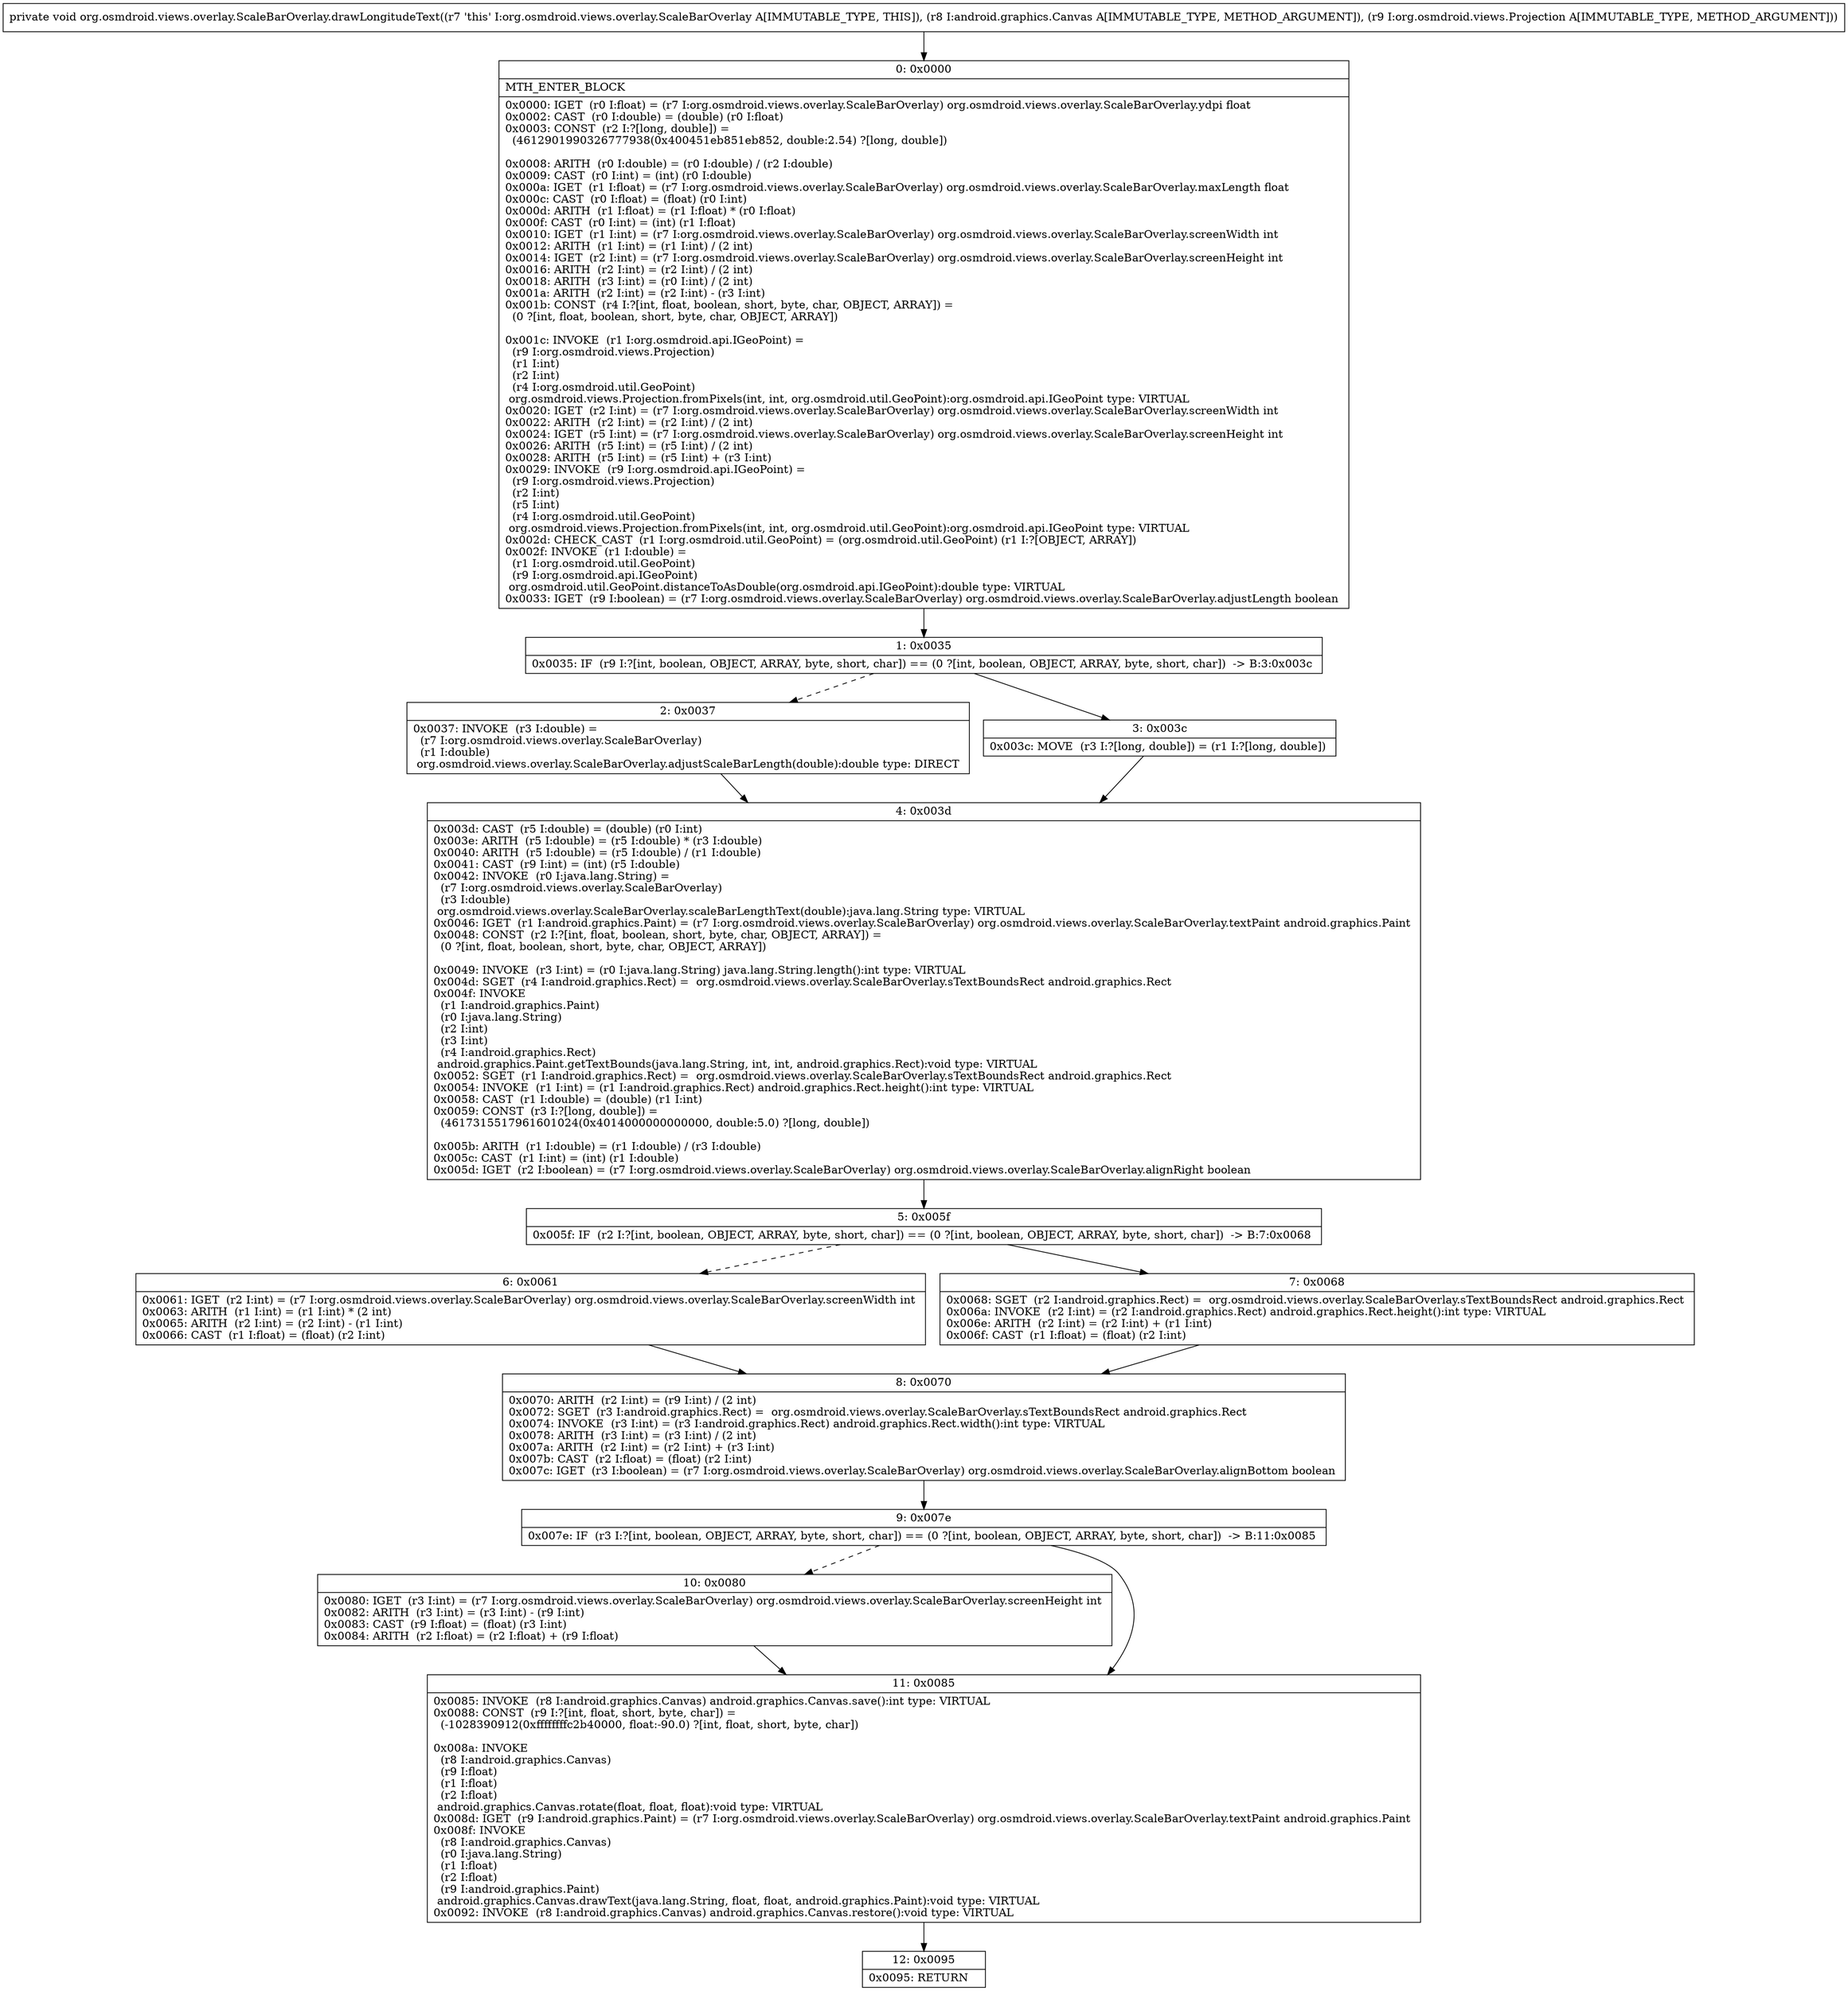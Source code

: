 digraph "CFG fororg.osmdroid.views.overlay.ScaleBarOverlay.drawLongitudeText(Landroid\/graphics\/Canvas;Lorg\/osmdroid\/views\/Projection;)V" {
Node_0 [shape=record,label="{0\:\ 0x0000|MTH_ENTER_BLOCK\l|0x0000: IGET  (r0 I:float) = (r7 I:org.osmdroid.views.overlay.ScaleBarOverlay) org.osmdroid.views.overlay.ScaleBarOverlay.ydpi float \l0x0002: CAST  (r0 I:double) = (double) (r0 I:float) \l0x0003: CONST  (r2 I:?[long, double]) = \l  (4612901990326777938(0x400451eb851eb852, double:2.54) ?[long, double])\l \l0x0008: ARITH  (r0 I:double) = (r0 I:double) \/ (r2 I:double) \l0x0009: CAST  (r0 I:int) = (int) (r0 I:double) \l0x000a: IGET  (r1 I:float) = (r7 I:org.osmdroid.views.overlay.ScaleBarOverlay) org.osmdroid.views.overlay.ScaleBarOverlay.maxLength float \l0x000c: CAST  (r0 I:float) = (float) (r0 I:int) \l0x000d: ARITH  (r1 I:float) = (r1 I:float) * (r0 I:float) \l0x000f: CAST  (r0 I:int) = (int) (r1 I:float) \l0x0010: IGET  (r1 I:int) = (r7 I:org.osmdroid.views.overlay.ScaleBarOverlay) org.osmdroid.views.overlay.ScaleBarOverlay.screenWidth int \l0x0012: ARITH  (r1 I:int) = (r1 I:int) \/ (2 int) \l0x0014: IGET  (r2 I:int) = (r7 I:org.osmdroid.views.overlay.ScaleBarOverlay) org.osmdroid.views.overlay.ScaleBarOverlay.screenHeight int \l0x0016: ARITH  (r2 I:int) = (r2 I:int) \/ (2 int) \l0x0018: ARITH  (r3 I:int) = (r0 I:int) \/ (2 int) \l0x001a: ARITH  (r2 I:int) = (r2 I:int) \- (r3 I:int) \l0x001b: CONST  (r4 I:?[int, float, boolean, short, byte, char, OBJECT, ARRAY]) = \l  (0 ?[int, float, boolean, short, byte, char, OBJECT, ARRAY])\l \l0x001c: INVOKE  (r1 I:org.osmdroid.api.IGeoPoint) = \l  (r9 I:org.osmdroid.views.Projection)\l  (r1 I:int)\l  (r2 I:int)\l  (r4 I:org.osmdroid.util.GeoPoint)\l org.osmdroid.views.Projection.fromPixels(int, int, org.osmdroid.util.GeoPoint):org.osmdroid.api.IGeoPoint type: VIRTUAL \l0x0020: IGET  (r2 I:int) = (r7 I:org.osmdroid.views.overlay.ScaleBarOverlay) org.osmdroid.views.overlay.ScaleBarOverlay.screenWidth int \l0x0022: ARITH  (r2 I:int) = (r2 I:int) \/ (2 int) \l0x0024: IGET  (r5 I:int) = (r7 I:org.osmdroid.views.overlay.ScaleBarOverlay) org.osmdroid.views.overlay.ScaleBarOverlay.screenHeight int \l0x0026: ARITH  (r5 I:int) = (r5 I:int) \/ (2 int) \l0x0028: ARITH  (r5 I:int) = (r5 I:int) + (r3 I:int) \l0x0029: INVOKE  (r9 I:org.osmdroid.api.IGeoPoint) = \l  (r9 I:org.osmdroid.views.Projection)\l  (r2 I:int)\l  (r5 I:int)\l  (r4 I:org.osmdroid.util.GeoPoint)\l org.osmdroid.views.Projection.fromPixels(int, int, org.osmdroid.util.GeoPoint):org.osmdroid.api.IGeoPoint type: VIRTUAL \l0x002d: CHECK_CAST  (r1 I:org.osmdroid.util.GeoPoint) = (org.osmdroid.util.GeoPoint) (r1 I:?[OBJECT, ARRAY]) \l0x002f: INVOKE  (r1 I:double) = \l  (r1 I:org.osmdroid.util.GeoPoint)\l  (r9 I:org.osmdroid.api.IGeoPoint)\l org.osmdroid.util.GeoPoint.distanceToAsDouble(org.osmdroid.api.IGeoPoint):double type: VIRTUAL \l0x0033: IGET  (r9 I:boolean) = (r7 I:org.osmdroid.views.overlay.ScaleBarOverlay) org.osmdroid.views.overlay.ScaleBarOverlay.adjustLength boolean \l}"];
Node_1 [shape=record,label="{1\:\ 0x0035|0x0035: IF  (r9 I:?[int, boolean, OBJECT, ARRAY, byte, short, char]) == (0 ?[int, boolean, OBJECT, ARRAY, byte, short, char])  \-\> B:3:0x003c \l}"];
Node_2 [shape=record,label="{2\:\ 0x0037|0x0037: INVOKE  (r3 I:double) = \l  (r7 I:org.osmdroid.views.overlay.ScaleBarOverlay)\l  (r1 I:double)\l org.osmdroid.views.overlay.ScaleBarOverlay.adjustScaleBarLength(double):double type: DIRECT \l}"];
Node_3 [shape=record,label="{3\:\ 0x003c|0x003c: MOVE  (r3 I:?[long, double]) = (r1 I:?[long, double]) \l}"];
Node_4 [shape=record,label="{4\:\ 0x003d|0x003d: CAST  (r5 I:double) = (double) (r0 I:int) \l0x003e: ARITH  (r5 I:double) = (r5 I:double) * (r3 I:double) \l0x0040: ARITH  (r5 I:double) = (r5 I:double) \/ (r1 I:double) \l0x0041: CAST  (r9 I:int) = (int) (r5 I:double) \l0x0042: INVOKE  (r0 I:java.lang.String) = \l  (r7 I:org.osmdroid.views.overlay.ScaleBarOverlay)\l  (r3 I:double)\l org.osmdroid.views.overlay.ScaleBarOverlay.scaleBarLengthText(double):java.lang.String type: VIRTUAL \l0x0046: IGET  (r1 I:android.graphics.Paint) = (r7 I:org.osmdroid.views.overlay.ScaleBarOverlay) org.osmdroid.views.overlay.ScaleBarOverlay.textPaint android.graphics.Paint \l0x0048: CONST  (r2 I:?[int, float, boolean, short, byte, char, OBJECT, ARRAY]) = \l  (0 ?[int, float, boolean, short, byte, char, OBJECT, ARRAY])\l \l0x0049: INVOKE  (r3 I:int) = (r0 I:java.lang.String) java.lang.String.length():int type: VIRTUAL \l0x004d: SGET  (r4 I:android.graphics.Rect) =  org.osmdroid.views.overlay.ScaleBarOverlay.sTextBoundsRect android.graphics.Rect \l0x004f: INVOKE  \l  (r1 I:android.graphics.Paint)\l  (r0 I:java.lang.String)\l  (r2 I:int)\l  (r3 I:int)\l  (r4 I:android.graphics.Rect)\l android.graphics.Paint.getTextBounds(java.lang.String, int, int, android.graphics.Rect):void type: VIRTUAL \l0x0052: SGET  (r1 I:android.graphics.Rect) =  org.osmdroid.views.overlay.ScaleBarOverlay.sTextBoundsRect android.graphics.Rect \l0x0054: INVOKE  (r1 I:int) = (r1 I:android.graphics.Rect) android.graphics.Rect.height():int type: VIRTUAL \l0x0058: CAST  (r1 I:double) = (double) (r1 I:int) \l0x0059: CONST  (r3 I:?[long, double]) = \l  (4617315517961601024(0x4014000000000000, double:5.0) ?[long, double])\l \l0x005b: ARITH  (r1 I:double) = (r1 I:double) \/ (r3 I:double) \l0x005c: CAST  (r1 I:int) = (int) (r1 I:double) \l0x005d: IGET  (r2 I:boolean) = (r7 I:org.osmdroid.views.overlay.ScaleBarOverlay) org.osmdroid.views.overlay.ScaleBarOverlay.alignRight boolean \l}"];
Node_5 [shape=record,label="{5\:\ 0x005f|0x005f: IF  (r2 I:?[int, boolean, OBJECT, ARRAY, byte, short, char]) == (0 ?[int, boolean, OBJECT, ARRAY, byte, short, char])  \-\> B:7:0x0068 \l}"];
Node_6 [shape=record,label="{6\:\ 0x0061|0x0061: IGET  (r2 I:int) = (r7 I:org.osmdroid.views.overlay.ScaleBarOverlay) org.osmdroid.views.overlay.ScaleBarOverlay.screenWidth int \l0x0063: ARITH  (r1 I:int) = (r1 I:int) * (2 int) \l0x0065: ARITH  (r2 I:int) = (r2 I:int) \- (r1 I:int) \l0x0066: CAST  (r1 I:float) = (float) (r2 I:int) \l}"];
Node_7 [shape=record,label="{7\:\ 0x0068|0x0068: SGET  (r2 I:android.graphics.Rect) =  org.osmdroid.views.overlay.ScaleBarOverlay.sTextBoundsRect android.graphics.Rect \l0x006a: INVOKE  (r2 I:int) = (r2 I:android.graphics.Rect) android.graphics.Rect.height():int type: VIRTUAL \l0x006e: ARITH  (r2 I:int) = (r2 I:int) + (r1 I:int) \l0x006f: CAST  (r1 I:float) = (float) (r2 I:int) \l}"];
Node_8 [shape=record,label="{8\:\ 0x0070|0x0070: ARITH  (r2 I:int) = (r9 I:int) \/ (2 int) \l0x0072: SGET  (r3 I:android.graphics.Rect) =  org.osmdroid.views.overlay.ScaleBarOverlay.sTextBoundsRect android.graphics.Rect \l0x0074: INVOKE  (r3 I:int) = (r3 I:android.graphics.Rect) android.graphics.Rect.width():int type: VIRTUAL \l0x0078: ARITH  (r3 I:int) = (r3 I:int) \/ (2 int) \l0x007a: ARITH  (r2 I:int) = (r2 I:int) + (r3 I:int) \l0x007b: CAST  (r2 I:float) = (float) (r2 I:int) \l0x007c: IGET  (r3 I:boolean) = (r7 I:org.osmdroid.views.overlay.ScaleBarOverlay) org.osmdroid.views.overlay.ScaleBarOverlay.alignBottom boolean \l}"];
Node_9 [shape=record,label="{9\:\ 0x007e|0x007e: IF  (r3 I:?[int, boolean, OBJECT, ARRAY, byte, short, char]) == (0 ?[int, boolean, OBJECT, ARRAY, byte, short, char])  \-\> B:11:0x0085 \l}"];
Node_10 [shape=record,label="{10\:\ 0x0080|0x0080: IGET  (r3 I:int) = (r7 I:org.osmdroid.views.overlay.ScaleBarOverlay) org.osmdroid.views.overlay.ScaleBarOverlay.screenHeight int \l0x0082: ARITH  (r3 I:int) = (r3 I:int) \- (r9 I:int) \l0x0083: CAST  (r9 I:float) = (float) (r3 I:int) \l0x0084: ARITH  (r2 I:float) = (r2 I:float) + (r9 I:float) \l}"];
Node_11 [shape=record,label="{11\:\ 0x0085|0x0085: INVOKE  (r8 I:android.graphics.Canvas) android.graphics.Canvas.save():int type: VIRTUAL \l0x0088: CONST  (r9 I:?[int, float, short, byte, char]) = \l  (\-1028390912(0xffffffffc2b40000, float:\-90.0) ?[int, float, short, byte, char])\l \l0x008a: INVOKE  \l  (r8 I:android.graphics.Canvas)\l  (r9 I:float)\l  (r1 I:float)\l  (r2 I:float)\l android.graphics.Canvas.rotate(float, float, float):void type: VIRTUAL \l0x008d: IGET  (r9 I:android.graphics.Paint) = (r7 I:org.osmdroid.views.overlay.ScaleBarOverlay) org.osmdroid.views.overlay.ScaleBarOverlay.textPaint android.graphics.Paint \l0x008f: INVOKE  \l  (r8 I:android.graphics.Canvas)\l  (r0 I:java.lang.String)\l  (r1 I:float)\l  (r2 I:float)\l  (r9 I:android.graphics.Paint)\l android.graphics.Canvas.drawText(java.lang.String, float, float, android.graphics.Paint):void type: VIRTUAL \l0x0092: INVOKE  (r8 I:android.graphics.Canvas) android.graphics.Canvas.restore():void type: VIRTUAL \l}"];
Node_12 [shape=record,label="{12\:\ 0x0095|0x0095: RETURN   \l}"];
MethodNode[shape=record,label="{private void org.osmdroid.views.overlay.ScaleBarOverlay.drawLongitudeText((r7 'this' I:org.osmdroid.views.overlay.ScaleBarOverlay A[IMMUTABLE_TYPE, THIS]), (r8 I:android.graphics.Canvas A[IMMUTABLE_TYPE, METHOD_ARGUMENT]), (r9 I:org.osmdroid.views.Projection A[IMMUTABLE_TYPE, METHOD_ARGUMENT])) }"];
MethodNode -> Node_0;
Node_0 -> Node_1;
Node_1 -> Node_2[style=dashed];
Node_1 -> Node_3;
Node_2 -> Node_4;
Node_3 -> Node_4;
Node_4 -> Node_5;
Node_5 -> Node_6[style=dashed];
Node_5 -> Node_7;
Node_6 -> Node_8;
Node_7 -> Node_8;
Node_8 -> Node_9;
Node_9 -> Node_10[style=dashed];
Node_9 -> Node_11;
Node_10 -> Node_11;
Node_11 -> Node_12;
}

